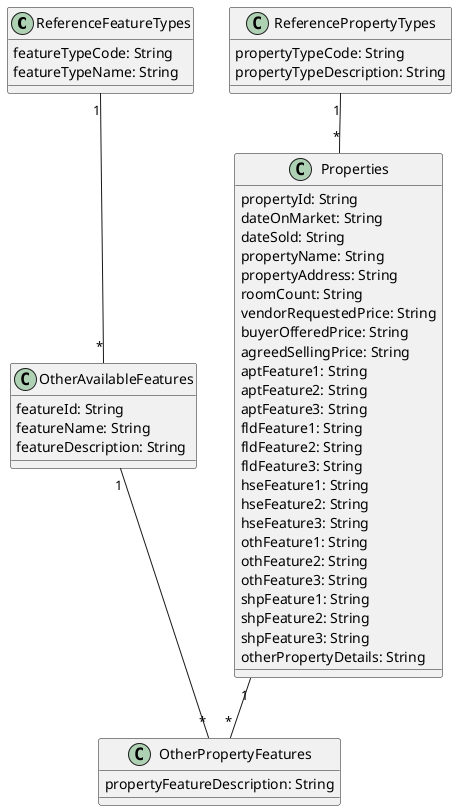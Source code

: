 @startuml "RealEstateProperties"


class ReferenceFeatureTypes{
  featureTypeCode: String
  featureTypeName: String
}

class ReferencePropertyTypes{
  propertyTypeCode: String
  propertyTypeDescription: String
}

class OtherAvailableFeatures{
  featureId: String
  featureName: String
  featureDescription: String
}

class Properties{
  propertyId: String
  dateOnMarket: String
  dateSold: String
  propertyName: String
  propertyAddress: String
  roomCount: String
  vendorRequestedPrice: String
  buyerOfferedPrice: String
  agreedSellingPrice: String
  aptFeature1: String
  aptFeature2: String
  aptFeature3: String
  fldFeature1: String
  fldFeature2: String
  fldFeature3: String
  hseFeature1: String
  hseFeature2: String
  hseFeature3: String
  othFeature1: String
  othFeature2: String
  othFeature3: String
  shpFeature1: String
  shpFeature2: String
  shpFeature3: String
  otherPropertyDetails: String
}

class OtherPropertyFeatures{
  propertyFeatureDescription: String
}



ReferenceFeatureTypes "1" -- "*" OtherAvailableFeatures

ReferencePropertyTypes "1" -- "*" Properties

OtherAvailableFeatures "1" -- "*" OtherPropertyFeatures

Properties "1" -- "*" OtherPropertyFeatures


@enduml